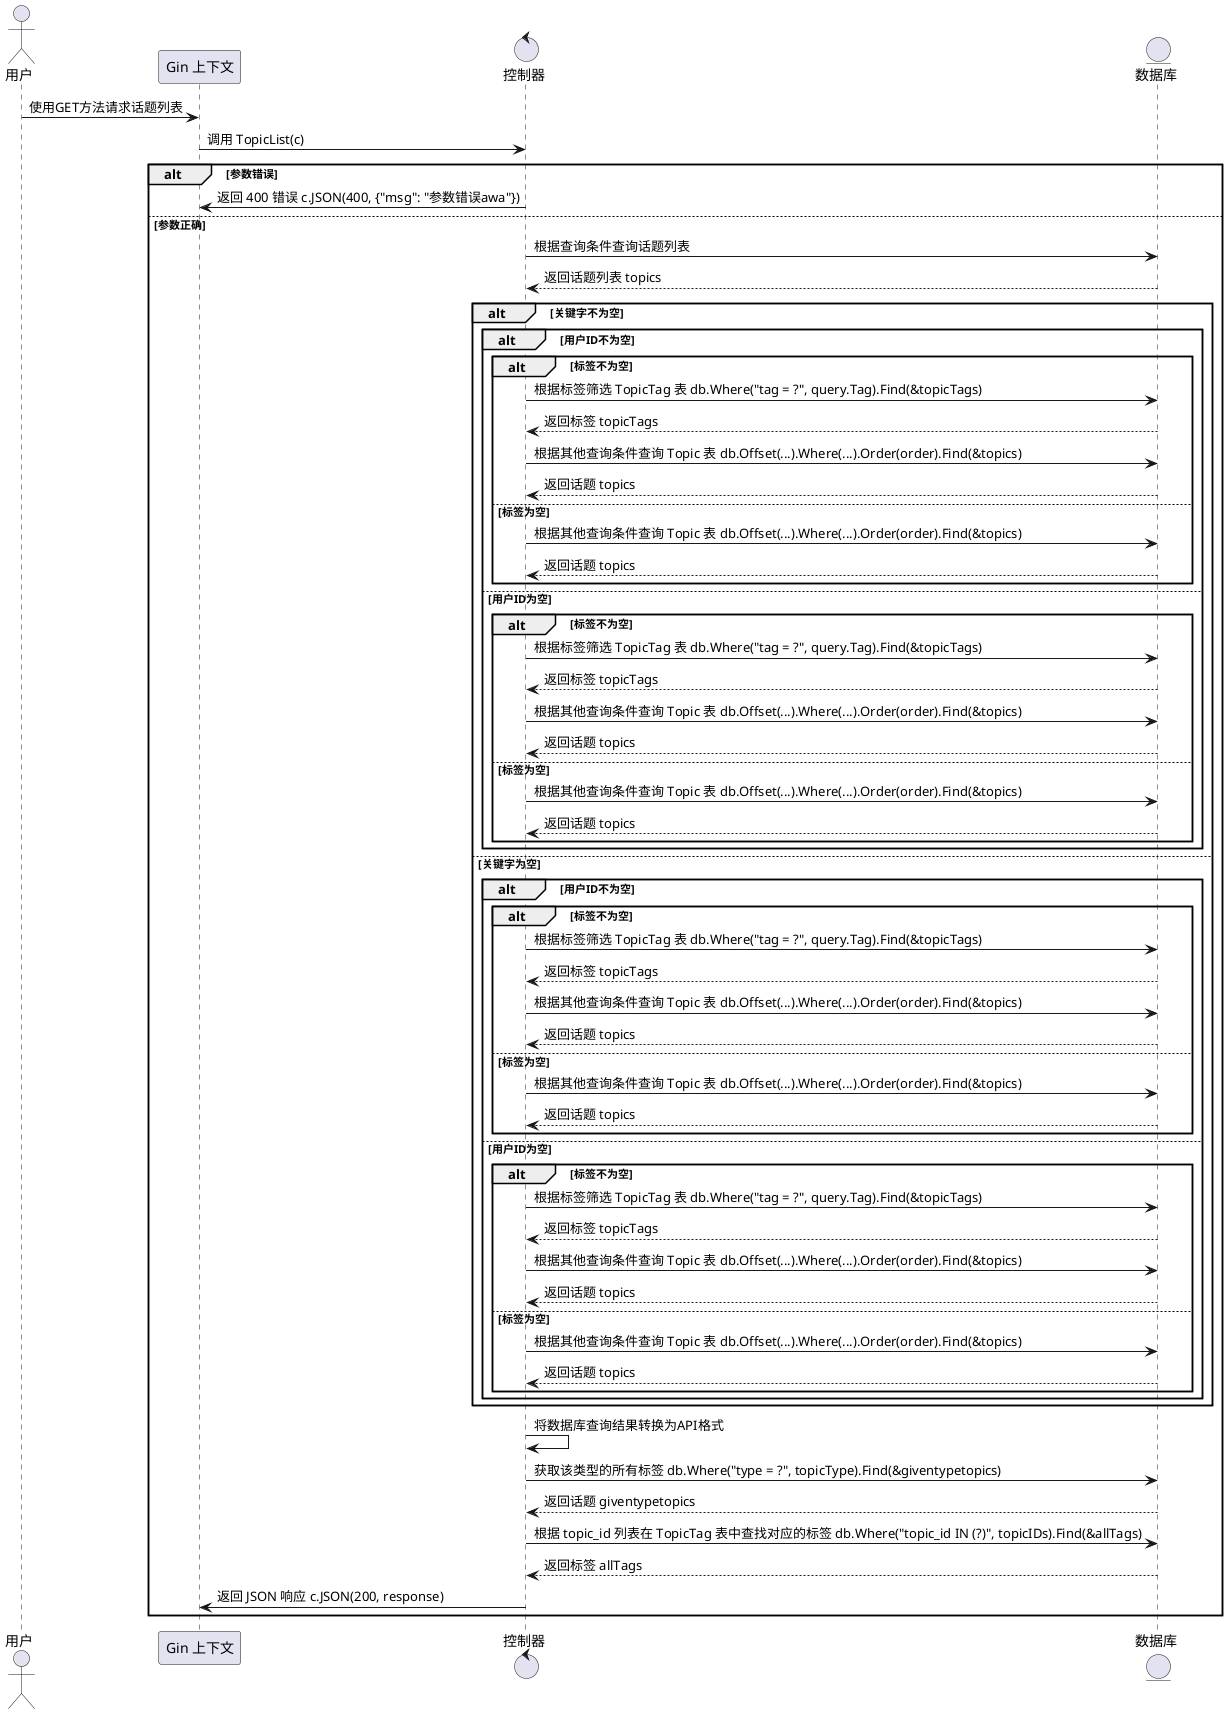 @startuml
actor 用户 as u

participant "Gin 上下文" as c

control "控制器" as ctrl

entity "数据库" as db

u -> c : 使用GET方法请求话题列表

c -> ctrl : 调用 TopicList(c)

alt 参数错误
    ctrl -> c : 返回 400 错误 c.JSON(400, {"msg": "参数错误awa"})
else 参数正确
    ctrl -> db : 根据查询条件查询话题列表
    db --> ctrl : 返回话题列表 topics

    alt 关键字不为空
        alt 用户ID不为空
            alt 标签不为空
                ctrl -> db : 根据标签筛选 TopicTag 表 db.Where("tag = ?", query.Tag).Find(&topicTags)
                db --> ctrl : 返回标签 topicTags
                ctrl -> db : 根据其他查询条件查询 Topic 表 db.Offset(...).Where(...).Order(order).Find(&topics)
                db --> ctrl : 返回话题 topics
            else 标签为空
                ctrl -> db : 根据其他查询条件查询 Topic 表 db.Offset(...).Where(...).Order(order).Find(&topics)
                db --> ctrl : 返回话题 topics
            end
        else 用户ID为空
            alt 标签不为空
                ctrl -> db : 根据标签筛选 TopicTag 表 db.Where("tag = ?", query.Tag).Find(&topicTags)
                db --> ctrl : 返回标签 topicTags
                ctrl -> db : 根据其他查询条件查询 Topic 表 db.Offset(...).Where(...).Order(order).Find(&topics)
                db --> ctrl : 返回话题 topics
            else 标签为空
                ctrl -> db : 根据其他查询条件查询 Topic 表 db.Offset(...).Where(...).Order(order).Find(&topics)
                db --> ctrl : 返回话题 topics
            end
        end
    else 关键字为空
        alt 用户ID不为空
            alt 标签不为空
                ctrl -> db : 根据标签筛选 TopicTag 表 db.Where("tag = ?", query.Tag).Find(&topicTags)
                db --> ctrl : 返回标签 topicTags
                ctrl -> db : 根据其他查询条件查询 Topic 表 db.Offset(...).Where(...).Order(order).Find(&topics)
                db --> ctrl : 返回话题 topics
            else 标签为空
                ctrl -> db : 根据其他查询条件查询 Topic 表 db.Offset(...).Where(...).Order(order).Find(&topics)
                db --> ctrl : 返回话题 topics
            end
        else 用户ID为空
            alt 标签不为空
                ctrl -> db : 根据标签筛选 TopicTag 表 db.Where("tag = ?", query.Tag).Find(&topicTags)
                db --> ctrl : 返回标签 topicTags
                ctrl -> db : 根据其他查询条件查询 Topic 表 db.Offset(...).Where(...).Order(order).Find(&topics)
                db --> ctrl : 返回话题 topics
            else 标签为空
                ctrl -> db : 根据其他查询条件查询 Topic 表 db.Offset(...).Where(...).Order(order).Find(&topics)
                db --> ctrl : 返回话题 topics
            end
        end
    end

    ctrl -> ctrl : 将数据库查询结果转换为API格式
    ctrl -> db : 获取该类型的所有标签 db.Where("type = ?", topicType).Find(&giventypetopics)
    db --> ctrl : 返回话题 giventypetopics
    ctrl -> db : 根据 topic_id 列表在 TopicTag 表中查找对应的标签 db.Where("topic_id IN (?)", topicIDs).Find(&allTags)
    db --> ctrl : 返回标签 allTags
    ctrl -> c : 返回 JSON 响应 c.JSON(200, response)
end
@enduml